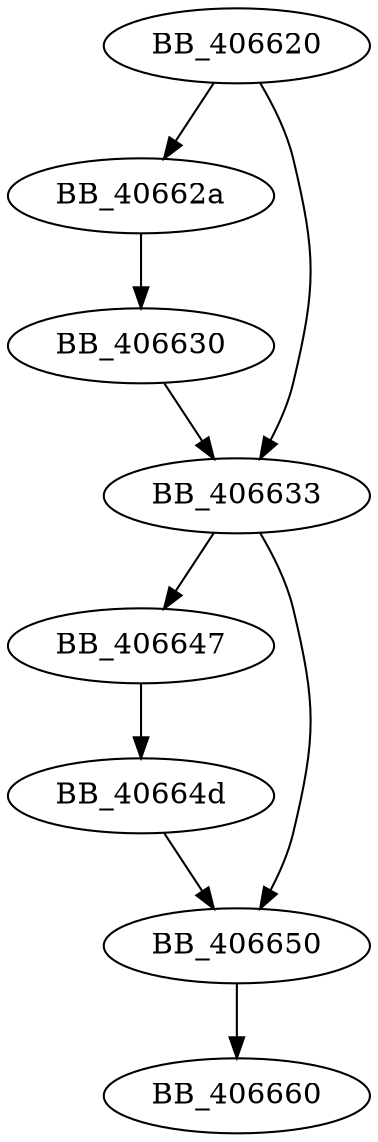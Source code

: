 DiGraph sub_406620{
BB_406620->BB_40662a
BB_406620->BB_406633
BB_40662a->BB_406630
BB_406630->BB_406633
BB_406633->BB_406647
BB_406633->BB_406650
BB_406647->BB_40664d
BB_40664d->BB_406650
BB_406650->BB_406660
}
